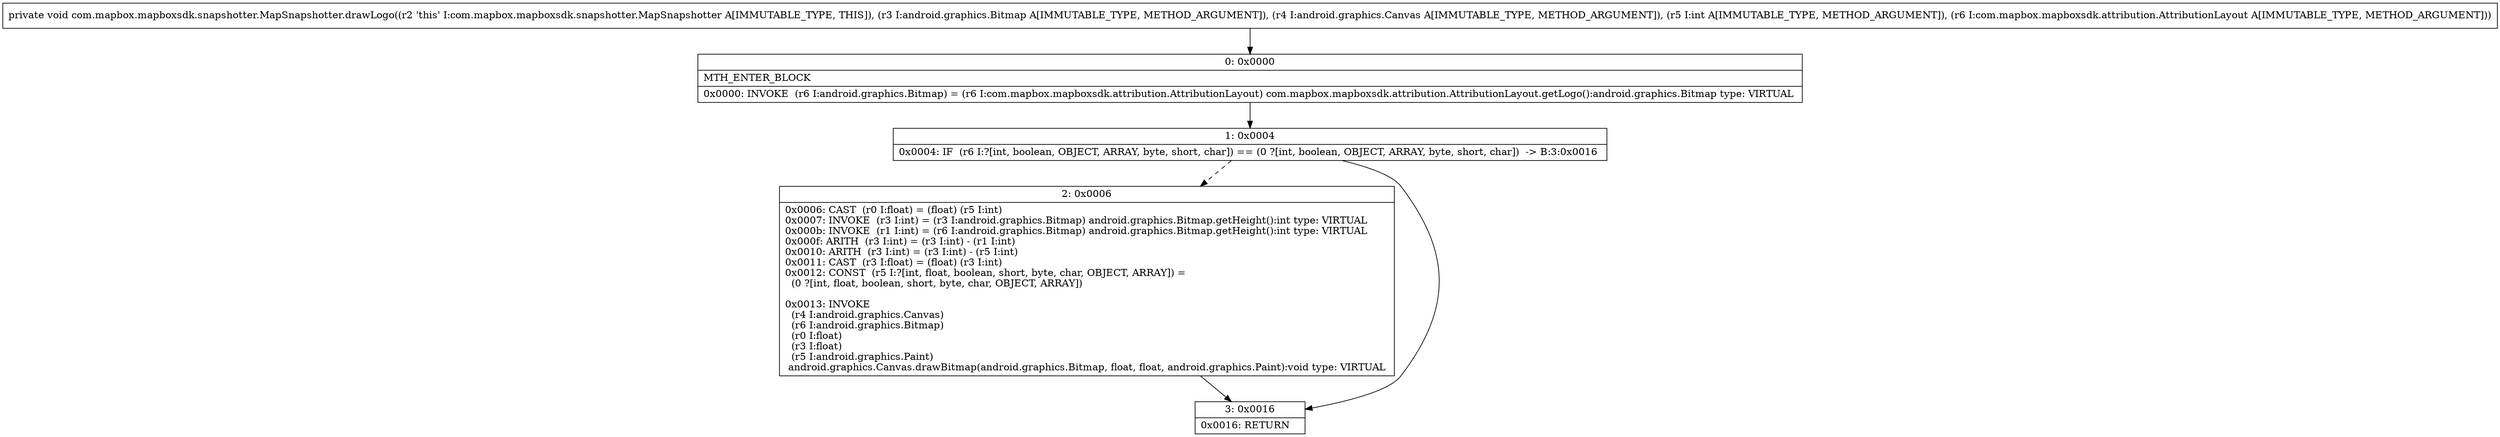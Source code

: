 digraph "CFG forcom.mapbox.mapboxsdk.snapshotter.MapSnapshotter.drawLogo(Landroid\/graphics\/Bitmap;Landroid\/graphics\/Canvas;ILcom\/mapbox\/mapboxsdk\/attribution\/AttributionLayout;)V" {
Node_0 [shape=record,label="{0\:\ 0x0000|MTH_ENTER_BLOCK\l|0x0000: INVOKE  (r6 I:android.graphics.Bitmap) = (r6 I:com.mapbox.mapboxsdk.attribution.AttributionLayout) com.mapbox.mapboxsdk.attribution.AttributionLayout.getLogo():android.graphics.Bitmap type: VIRTUAL \l}"];
Node_1 [shape=record,label="{1\:\ 0x0004|0x0004: IF  (r6 I:?[int, boolean, OBJECT, ARRAY, byte, short, char]) == (0 ?[int, boolean, OBJECT, ARRAY, byte, short, char])  \-\> B:3:0x0016 \l}"];
Node_2 [shape=record,label="{2\:\ 0x0006|0x0006: CAST  (r0 I:float) = (float) (r5 I:int) \l0x0007: INVOKE  (r3 I:int) = (r3 I:android.graphics.Bitmap) android.graphics.Bitmap.getHeight():int type: VIRTUAL \l0x000b: INVOKE  (r1 I:int) = (r6 I:android.graphics.Bitmap) android.graphics.Bitmap.getHeight():int type: VIRTUAL \l0x000f: ARITH  (r3 I:int) = (r3 I:int) \- (r1 I:int) \l0x0010: ARITH  (r3 I:int) = (r3 I:int) \- (r5 I:int) \l0x0011: CAST  (r3 I:float) = (float) (r3 I:int) \l0x0012: CONST  (r5 I:?[int, float, boolean, short, byte, char, OBJECT, ARRAY]) = \l  (0 ?[int, float, boolean, short, byte, char, OBJECT, ARRAY])\l \l0x0013: INVOKE  \l  (r4 I:android.graphics.Canvas)\l  (r6 I:android.graphics.Bitmap)\l  (r0 I:float)\l  (r3 I:float)\l  (r5 I:android.graphics.Paint)\l android.graphics.Canvas.drawBitmap(android.graphics.Bitmap, float, float, android.graphics.Paint):void type: VIRTUAL \l}"];
Node_3 [shape=record,label="{3\:\ 0x0016|0x0016: RETURN   \l}"];
MethodNode[shape=record,label="{private void com.mapbox.mapboxsdk.snapshotter.MapSnapshotter.drawLogo((r2 'this' I:com.mapbox.mapboxsdk.snapshotter.MapSnapshotter A[IMMUTABLE_TYPE, THIS]), (r3 I:android.graphics.Bitmap A[IMMUTABLE_TYPE, METHOD_ARGUMENT]), (r4 I:android.graphics.Canvas A[IMMUTABLE_TYPE, METHOD_ARGUMENT]), (r5 I:int A[IMMUTABLE_TYPE, METHOD_ARGUMENT]), (r6 I:com.mapbox.mapboxsdk.attribution.AttributionLayout A[IMMUTABLE_TYPE, METHOD_ARGUMENT])) }"];
MethodNode -> Node_0;
Node_0 -> Node_1;
Node_1 -> Node_2[style=dashed];
Node_1 -> Node_3;
Node_2 -> Node_3;
}

